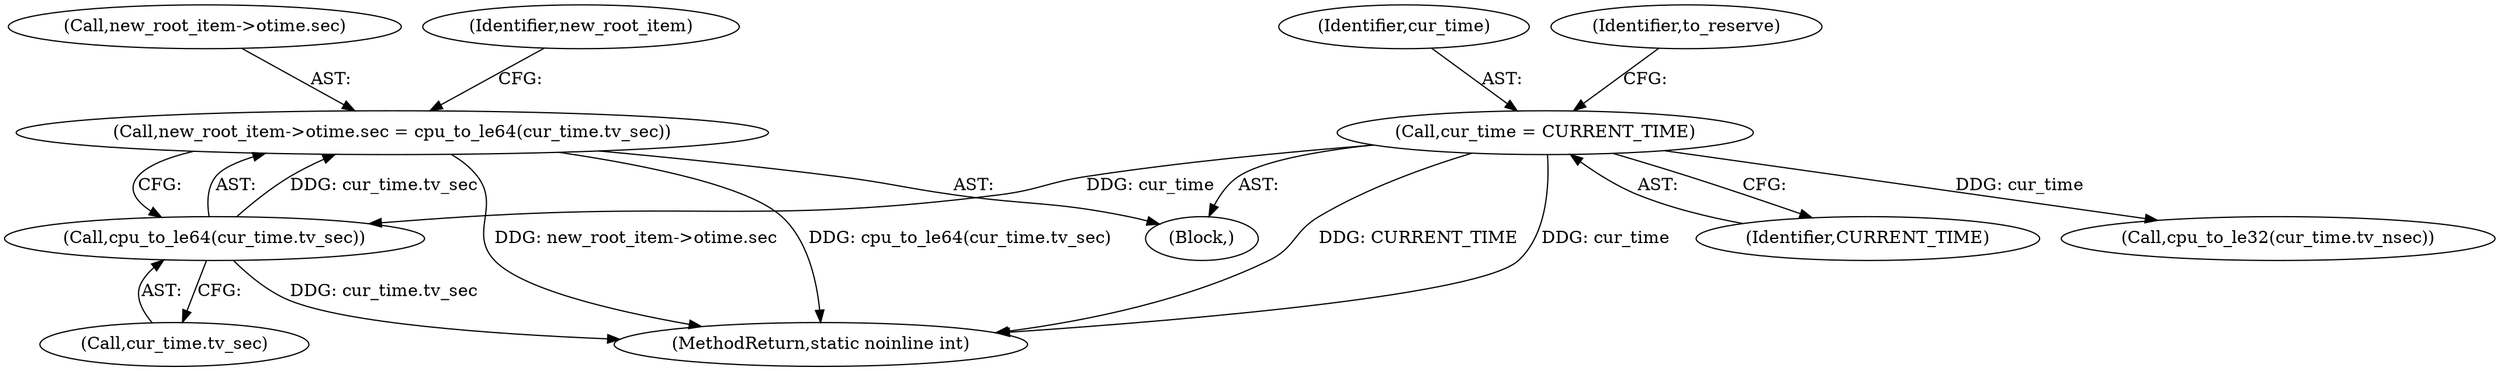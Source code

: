 digraph "0_linux_9c52057c698fb96f8f07e7a4bcf4801a092bda89_2@pointer" {
"1000449" [label="(Call,new_root_item->otime.sec = cpu_to_le64(cur_time.tv_sec))"];
"1000455" [label="(Call,cpu_to_le64(cur_time.tv_sec))"];
"1000139" [label="(Call,cur_time = CURRENT_TIME)"];
"1000456" [label="(Call,cur_time.tv_sec)"];
"1000450" [label="(Call,new_root_item->otime.sec)"];
"1000465" [label="(Call,cpu_to_le32(cur_time.tv_nsec))"];
"1000781" [label="(MethodReturn,static noinline int)"];
"1000455" [label="(Call,cpu_to_le64(cur_time.tv_sec))"];
"1000114" [label="(Block,)"];
"1000462" [label="(Identifier,new_root_item)"];
"1000140" [label="(Identifier,cur_time)"];
"1000449" [label="(Call,new_root_item->otime.sec = cpu_to_le64(cur_time.tv_sec))"];
"1000139" [label="(Call,cur_time = CURRENT_TIME)"];
"1000145" [label="(Identifier,to_reserve)"];
"1000141" [label="(Identifier,CURRENT_TIME)"];
"1000449" -> "1000114"  [label="AST: "];
"1000449" -> "1000455"  [label="CFG: "];
"1000450" -> "1000449"  [label="AST: "];
"1000455" -> "1000449"  [label="AST: "];
"1000462" -> "1000449"  [label="CFG: "];
"1000449" -> "1000781"  [label="DDG: cpu_to_le64(cur_time.tv_sec)"];
"1000449" -> "1000781"  [label="DDG: new_root_item->otime.sec"];
"1000455" -> "1000449"  [label="DDG: cur_time.tv_sec"];
"1000455" -> "1000456"  [label="CFG: "];
"1000456" -> "1000455"  [label="AST: "];
"1000455" -> "1000781"  [label="DDG: cur_time.tv_sec"];
"1000139" -> "1000455"  [label="DDG: cur_time"];
"1000139" -> "1000114"  [label="AST: "];
"1000139" -> "1000141"  [label="CFG: "];
"1000140" -> "1000139"  [label="AST: "];
"1000141" -> "1000139"  [label="AST: "];
"1000145" -> "1000139"  [label="CFG: "];
"1000139" -> "1000781"  [label="DDG: CURRENT_TIME"];
"1000139" -> "1000781"  [label="DDG: cur_time"];
"1000139" -> "1000465"  [label="DDG: cur_time"];
}
